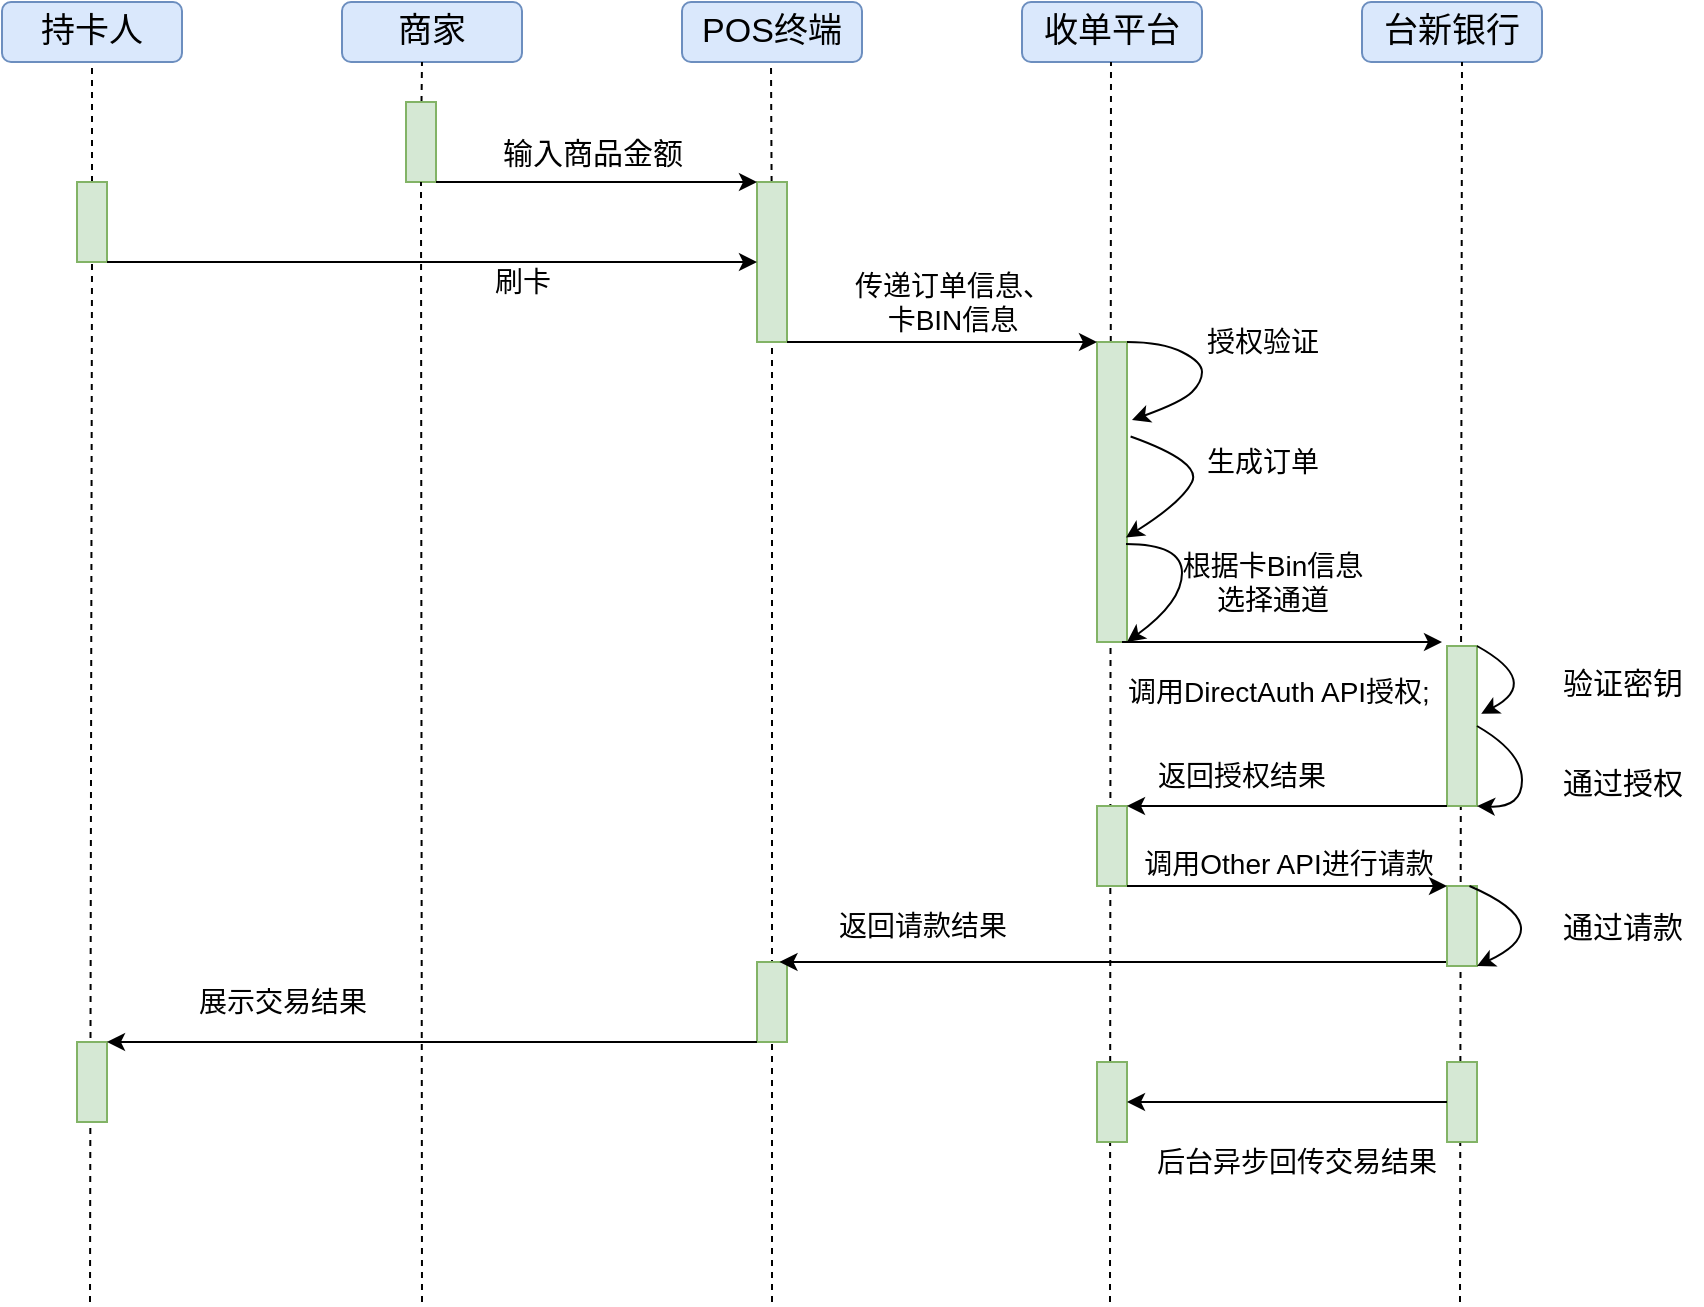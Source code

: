 <mxfile version="13.3.0" type="github">
  <diagram id="YyOWJD14Wb275RXxZn9Y" name="Page-1">
    <mxGraphModel dx="1038" dy="547" grid="1" gridSize="10" guides="1" tooltips="1" connect="1" arrows="1" fold="1" page="1" pageScale="1" pageWidth="827" pageHeight="1169" math="0" shadow="0">
      <root>
        <mxCell id="0" />
        <mxCell id="1" parent="0" />
        <mxCell id="_klwT8lkw9nOGXZvojrT-1" value="持卡人" style="rounded=1;whiteSpace=wrap;html=1;fillColor=#dae8fc;strokeColor=#6c8ebf;fontSize=17;" parent="1" vertex="1">
          <mxGeometry x="110" y="100" width="90" height="30" as="geometry" />
        </mxCell>
        <mxCell id="_klwT8lkw9nOGXZvojrT-2" value="商家" style="rounded=1;whiteSpace=wrap;html=1;fillColor=#dae8fc;strokeColor=#6c8ebf;fontSize=17;" parent="1" vertex="1">
          <mxGeometry x="280" y="100" width="90" height="30" as="geometry" />
        </mxCell>
        <mxCell id="_klwT8lkw9nOGXZvojrT-3" value="POS终端" style="rounded=1;whiteSpace=wrap;html=1;fillColor=#dae8fc;strokeColor=#6c8ebf;fontSize=17;" parent="1" vertex="1">
          <mxGeometry x="450" y="100" width="90" height="30" as="geometry" />
        </mxCell>
        <mxCell id="_klwT8lkw9nOGXZvojrT-4" value="收单平台" style="rounded=1;whiteSpace=wrap;html=1;fillColor=#dae8fc;strokeColor=#6c8ebf;fontSize=17;" parent="1" vertex="1">
          <mxGeometry x="620" y="100" width="90" height="30" as="geometry" />
        </mxCell>
        <mxCell id="_klwT8lkw9nOGXZvojrT-5" value="台新银行" style="rounded=1;whiteSpace=wrap;html=1;fillColor=#dae8fc;strokeColor=#6c8ebf;fontSize=17;" parent="1" vertex="1">
          <mxGeometry x="790" y="100" width="90" height="30" as="geometry" />
        </mxCell>
        <mxCell id="_klwT8lkw9nOGXZvojrT-6" value="" style="endArrow=none;dashed=1;html=1;fontSize=17;entryX=0.5;entryY=1;entryDx=0;entryDy=0;" parent="1" source="_klwT8lkw9nOGXZvojrT-14" target="_klwT8lkw9nOGXZvojrT-1" edge="1">
          <mxGeometry width="50" height="50" relative="1" as="geometry">
            <mxPoint x="155" y="630" as="sourcePoint" />
            <mxPoint x="180" y="170" as="targetPoint" />
          </mxGeometry>
        </mxCell>
        <mxCell id="_klwT8lkw9nOGXZvojrT-7" value="" style="endArrow=none;dashed=1;html=1;fontSize=17;entryX=0.5;entryY=1;entryDx=0;entryDy=0;" parent="1" source="_klwT8lkw9nOGXZvojrT-12" edge="1">
          <mxGeometry width="50" height="50" relative="1" as="geometry">
            <mxPoint x="320" y="630" as="sourcePoint" />
            <mxPoint x="320" y="130" as="targetPoint" />
          </mxGeometry>
        </mxCell>
        <mxCell id="_klwT8lkw9nOGXZvojrT-8" value="" style="endArrow=none;dashed=1;html=1;fontSize=17;entryX=0.5;entryY=1;entryDx=0;entryDy=0;" parent="1" source="_klwT8lkw9nOGXZvojrT-18" edge="1">
          <mxGeometry width="50" height="50" relative="1" as="geometry">
            <mxPoint x="494.5" y="630" as="sourcePoint" />
            <mxPoint x="494.5" y="130" as="targetPoint" />
          </mxGeometry>
        </mxCell>
        <mxCell id="_klwT8lkw9nOGXZvojrT-9" value="" style="endArrow=none;dashed=1;html=1;fontSize=17;entryX=0.5;entryY=1;entryDx=0;entryDy=0;" parent="1" edge="1">
          <mxGeometry width="50" height="50" relative="1" as="geometry">
            <mxPoint x="664" y="750" as="sourcePoint" />
            <mxPoint x="664.5" y="130" as="targetPoint" />
          </mxGeometry>
        </mxCell>
        <mxCell id="_klwT8lkw9nOGXZvojrT-10" value="" style="endArrow=none;dashed=1;html=1;fontSize=17;entryX=0.5;entryY=1;entryDx=0;entryDy=0;" parent="1" edge="1">
          <mxGeometry width="50" height="50" relative="1" as="geometry">
            <mxPoint x="839" y="750" as="sourcePoint" />
            <mxPoint x="840" y="130" as="targetPoint" />
          </mxGeometry>
        </mxCell>
        <mxCell id="_klwT8lkw9nOGXZvojrT-12" value="" style="rounded=0;whiteSpace=wrap;html=1;fontSize=17;fillColor=#d5e8d4;strokeColor=#82b366;" parent="1" vertex="1">
          <mxGeometry x="312" y="150" width="15" height="40" as="geometry" />
        </mxCell>
        <mxCell id="_klwT8lkw9nOGXZvojrT-13" value="" style="endArrow=none;dashed=1;html=1;fontSize=17;entryX=0.5;entryY=1;entryDx=0;entryDy=0;" parent="1" target="_klwT8lkw9nOGXZvojrT-12" edge="1">
          <mxGeometry width="50" height="50" relative="1" as="geometry">
            <mxPoint x="320" y="750" as="sourcePoint" />
            <mxPoint x="320" y="130" as="targetPoint" />
          </mxGeometry>
        </mxCell>
        <mxCell id="_klwT8lkw9nOGXZvojrT-14" value="" style="rounded=0;whiteSpace=wrap;html=1;fontSize=17;fillColor=#d5e8d4;strokeColor=#82b366;" parent="1" vertex="1">
          <mxGeometry x="147.5" y="190" width="15" height="40" as="geometry" />
        </mxCell>
        <mxCell id="_klwT8lkw9nOGXZvojrT-15" value="" style="endArrow=none;dashed=1;html=1;fontSize=17;entryX=0.5;entryY=1;entryDx=0;entryDy=0;" parent="1" target="_klwT8lkw9nOGXZvojrT-14" edge="1">
          <mxGeometry width="50" height="50" relative="1" as="geometry">
            <mxPoint x="154" y="750" as="sourcePoint" />
            <mxPoint x="155" y="130" as="targetPoint" />
          </mxGeometry>
        </mxCell>
        <mxCell id="_klwT8lkw9nOGXZvojrT-18" value="" style="rounded=0;whiteSpace=wrap;html=1;fontSize=17;fillColor=#d5e8d4;strokeColor=#82b366;" parent="1" vertex="1">
          <mxGeometry x="487.5" y="190" width="15" height="80" as="geometry" />
        </mxCell>
        <mxCell id="_klwT8lkw9nOGXZvojrT-19" value="" style="endArrow=none;dashed=1;html=1;fontSize=17;entryX=0.5;entryY=1;entryDx=0;entryDy=0;" parent="1" target="_klwT8lkw9nOGXZvojrT-18" edge="1">
          <mxGeometry width="50" height="50" relative="1" as="geometry">
            <mxPoint x="495" y="750" as="sourcePoint" />
            <mxPoint x="494.5" y="130" as="targetPoint" />
          </mxGeometry>
        </mxCell>
        <mxCell id="_klwT8lkw9nOGXZvojrT-21" value="刷卡" style="text;html=1;align=center;verticalAlign=middle;resizable=0;points=[];autosize=1;fontSize=14;" parent="1" vertex="1">
          <mxGeometry x="350" y="230" width="40" height="20" as="geometry" />
        </mxCell>
        <mxCell id="_klwT8lkw9nOGXZvojrT-22" value="" style="rounded=0;whiteSpace=wrap;html=1;fontSize=17;fillColor=#d5e8d4;strokeColor=#82b366;" parent="1" vertex="1">
          <mxGeometry x="657.5" y="270" width="15" height="150" as="geometry" />
        </mxCell>
        <mxCell id="_klwT8lkw9nOGXZvojrT-24" value="" style="endArrow=classic;html=1;fontSize=15;exitX=1;exitY=1;exitDx=0;exitDy=0;entryX=0;entryY=0;entryDx=0;entryDy=0;" parent="1" source="_klwT8lkw9nOGXZvojrT-18" target="_klwT8lkw9nOGXZvojrT-22" edge="1">
          <mxGeometry width="50" height="50" relative="1" as="geometry">
            <mxPoint x="520" y="330" as="sourcePoint" />
            <mxPoint x="570" y="280" as="targetPoint" />
          </mxGeometry>
        </mxCell>
        <mxCell id="_klwT8lkw9nOGXZvojrT-25" value="&lt;div style=&quot;font-size: 14px&quot;&gt;传递订单信息、&lt;/div&gt;&lt;div style=&quot;font-size: 14px&quot;&gt;卡BIN信息&lt;/div&gt;" style="text;html=1;align=center;verticalAlign=middle;resizable=0;points=[];autosize=1;fontSize=14;" parent="1" vertex="1">
          <mxGeometry x="530" y="230" width="110" height="40" as="geometry" />
        </mxCell>
        <mxCell id="_klwT8lkw9nOGXZvojrT-26" value="" style="curved=1;endArrow=classic;html=1;fontSize=15;exitX=1;exitY=0;exitDx=0;exitDy=0;" parent="1" source="_klwT8lkw9nOGXZvojrT-22" edge="1">
          <mxGeometry width="50" height="50" relative="1" as="geometry">
            <mxPoint x="630" y="390" as="sourcePoint" />
            <mxPoint x="675" y="309" as="targetPoint" />
            <Array as="points">
              <mxPoint x="690" y="270" />
              <mxPoint x="710" y="280" />
              <mxPoint x="710" y="290" />
              <mxPoint x="700" y="300" />
            </Array>
          </mxGeometry>
        </mxCell>
        <mxCell id="_klwT8lkw9nOGXZvojrT-27" value="授权验证" style="text;html=1;align=center;verticalAlign=middle;resizable=0;points=[];autosize=1;fontSize=14;" parent="1" vertex="1">
          <mxGeometry x="705" y="260" width="70" height="20" as="geometry" />
        </mxCell>
        <mxCell id="_klwT8lkw9nOGXZvojrT-28" value="" style="curved=1;endArrow=classic;html=1;fontSize=15;exitX=1.12;exitY=0.315;exitDx=0;exitDy=0;entryX=0.963;entryY=0.652;entryDx=0;entryDy=0;entryPerimeter=0;exitPerimeter=0;" parent="1" source="_klwT8lkw9nOGXZvojrT-22" target="_klwT8lkw9nOGXZvojrT-22" edge="1">
          <mxGeometry width="50" height="50" relative="1" as="geometry">
            <mxPoint x="672.5" y="270" as="sourcePoint" />
            <mxPoint x="675.005" y="308.97" as="targetPoint" />
            <Array as="points">
              <mxPoint x="710" y="330" />
              <mxPoint x="700" y="350" />
            </Array>
          </mxGeometry>
        </mxCell>
        <mxCell id="_klwT8lkw9nOGXZvojrT-29" value="生成订单" style="text;html=1;align=center;verticalAlign=middle;resizable=0;points=[];autosize=1;fontSize=14;" parent="1" vertex="1">
          <mxGeometry x="705" y="320" width="70" height="20" as="geometry" />
        </mxCell>
        <mxCell id="_klwT8lkw9nOGXZvojrT-30" value="" style="rounded=0;whiteSpace=wrap;html=1;fontSize=17;fillColor=#d5e8d4;strokeColor=#82b366;" parent="1" vertex="1">
          <mxGeometry x="832.5" y="422" width="15" height="80" as="geometry" />
        </mxCell>
        <mxCell id="_klwT8lkw9nOGXZvojrT-32" value="" style="endArrow=classic;html=1;fontSize=15;" parent="1" edge="1">
          <mxGeometry width="50" height="50" relative="1" as="geometry">
            <mxPoint x="670" y="420" as="sourcePoint" />
            <mxPoint x="830" y="420" as="targetPoint" />
          </mxGeometry>
        </mxCell>
        <mxCell id="_klwT8lkw9nOGXZvojrT-33" value="&lt;div&gt;&lt;br&gt;&lt;/div&gt;&lt;div&gt;调用Other API进行请款&lt;br&gt;&lt;/div&gt;" style="text;html=1;align=center;verticalAlign=middle;resizable=0;points=[];autosize=1;fontSize=14;" parent="1" vertex="1">
          <mxGeometry x="672.5" y="502" width="160" height="40" as="geometry" />
        </mxCell>
        <mxCell id="_klwT8lkw9nOGXZvojrT-34" value="" style="curved=1;endArrow=classic;html=1;fontSize=15;exitX=1;exitY=0;exitDx=0;exitDy=0;entryX=1.139;entryY=0.424;entryDx=0;entryDy=0;entryPerimeter=0;" parent="1" source="_klwT8lkw9nOGXZvojrT-30" target="_klwT8lkw9nOGXZvojrT-30" edge="1">
          <mxGeometry width="50" height="50" relative="1" as="geometry">
            <mxPoint x="672.5" y="375" as="sourcePoint" />
            <mxPoint x="672.5" y="420" as="targetPoint" />
            <Array as="points">
              <mxPoint x="880" y="440" />
            </Array>
          </mxGeometry>
        </mxCell>
        <mxCell id="_klwT8lkw9nOGXZvojrT-35" value="验证密钥" style="text;html=1;align=center;verticalAlign=middle;resizable=0;points=[];autosize=1;fontSize=15;" parent="1" vertex="1">
          <mxGeometry x="880" y="430" width="80" height="20" as="geometry" />
        </mxCell>
        <mxCell id="_klwT8lkw9nOGXZvojrT-50" value="" style="rounded=0;whiteSpace=wrap;html=1;fontSize=17;fillColor=#d5e8d4;strokeColor=#82b366;" parent="1" vertex="1">
          <mxGeometry x="487.5" y="580" width="15" height="40" as="geometry" />
        </mxCell>
        <mxCell id="_klwT8lkw9nOGXZvojrT-54" value="" style="endArrow=classic;html=1;fontSize=15;exitX=0;exitY=1;exitDx=0;exitDy=0;entryX=0.75;entryY=0;entryDx=0;entryDy=0;" parent="1" target="_klwT8lkw9nOGXZvojrT-50" edge="1">
          <mxGeometry width="50" height="50" relative="1" as="geometry">
            <mxPoint x="832.5" y="580.0" as="sourcePoint" />
            <mxPoint x="600" y="660" as="targetPoint" />
          </mxGeometry>
        </mxCell>
        <mxCell id="_klwT8lkw9nOGXZvojrT-57" value="" style="rounded=0;whiteSpace=wrap;html=1;fontSize=17;fillColor=#d5e8d4;strokeColor=#82b366;" parent="1" vertex="1">
          <mxGeometry x="147.5" y="620" width="15" height="40" as="geometry" />
        </mxCell>
        <mxCell id="_klwT8lkw9nOGXZvojrT-59" value="" style="endArrow=classic;html=1;fontSize=14;exitX=0;exitY=1;exitDx=0;exitDy=0;entryX=1;entryY=0;entryDx=0;entryDy=0;" parent="1" source="_klwT8lkw9nOGXZvojrT-50" target="_klwT8lkw9nOGXZvojrT-57" edge="1">
          <mxGeometry width="50" height="50" relative="1" as="geometry">
            <mxPoint x="370" y="670" as="sourcePoint" />
            <mxPoint x="420" y="620" as="targetPoint" />
          </mxGeometry>
        </mxCell>
        <mxCell id="_klwT8lkw9nOGXZvojrT-60" value="展示交易结果" style="text;html=1;align=center;verticalAlign=middle;resizable=0;points=[];autosize=1;fontSize=14;" parent="1" vertex="1">
          <mxGeometry x="200" y="590" width="100" height="20" as="geometry" />
        </mxCell>
        <mxCell id="_klwT8lkw9nOGXZvojrT-67" value="" style="endArrow=classic;html=1;fontSize=14;exitX=1;exitY=1;exitDx=0;exitDy=0;entryX=0;entryY=0;entryDx=0;entryDy=0;" parent="1" source="_klwT8lkw9nOGXZvojrT-12" target="_klwT8lkw9nOGXZvojrT-18" edge="1">
          <mxGeometry width="50" height="50" relative="1" as="geometry">
            <mxPoint x="210" y="310" as="sourcePoint" />
            <mxPoint x="260" y="260" as="targetPoint" />
          </mxGeometry>
        </mxCell>
        <mxCell id="_klwT8lkw9nOGXZvojrT-68" value="" style="endArrow=classic;html=1;fontSize=14;exitX=1;exitY=1;exitDx=0;exitDy=0;entryX=0;entryY=0.5;entryDx=0;entryDy=0;" parent="1" source="_klwT8lkw9nOGXZvojrT-14" target="_klwT8lkw9nOGXZvojrT-18" edge="1">
          <mxGeometry width="50" height="50" relative="1" as="geometry">
            <mxPoint x="270" y="300" as="sourcePoint" />
            <mxPoint x="320" y="250" as="targetPoint" />
          </mxGeometry>
        </mxCell>
        <mxCell id="_klwT8lkw9nOGXZvojrT-69" value="输入商品金额" style="text;html=1;align=center;verticalAlign=middle;resizable=0;points=[];autosize=1;fontSize=15;" parent="1" vertex="1">
          <mxGeometry x="350" y="165" width="110" height="20" as="geometry" />
        </mxCell>
        <mxCell id="_klwT8lkw9nOGXZvojrT-70" value="" style="curved=1;endArrow=classic;html=1;fontSize=15;exitX=1;exitY=0.5;exitDx=0;exitDy=0;entryX=1;entryY=1;entryDx=0;entryDy=0;" parent="1" source="_klwT8lkw9nOGXZvojrT-30" target="_klwT8lkw9nOGXZvojrT-30" edge="1">
          <mxGeometry width="50" height="50" relative="1" as="geometry">
            <mxPoint x="847.5" y="420" as="sourcePoint" />
            <mxPoint x="849.585" y="466.64" as="targetPoint" />
            <Array as="points">
              <mxPoint x="870" y="475" />
              <mxPoint x="870" y="503" />
            </Array>
          </mxGeometry>
        </mxCell>
        <mxCell id="_klwT8lkw9nOGXZvojrT-71" value="通过授权" style="text;html=1;align=center;verticalAlign=middle;resizable=0;points=[];autosize=1;fontSize=15;" parent="1" vertex="1">
          <mxGeometry x="880" y="480" width="80" height="20" as="geometry" />
        </mxCell>
        <mxCell id="_klwT8lkw9nOGXZvojrT-74" value="" style="rounded=0;whiteSpace=wrap;html=1;fontSize=17;fillColor=#d5e8d4;strokeColor=#82b366;" parent="1" vertex="1">
          <mxGeometry x="832.5" y="630" width="15" height="40" as="geometry" />
        </mxCell>
        <mxCell id="_klwT8lkw9nOGXZvojrT-76" value="" style="rounded=0;whiteSpace=wrap;html=1;fontSize=17;fillColor=#d5e8d4;strokeColor=#82b366;" parent="1" vertex="1">
          <mxGeometry x="657.5" y="630" width="15" height="40" as="geometry" />
        </mxCell>
        <mxCell id="_klwT8lkw9nOGXZvojrT-77" value="后台异步回传交易结果" style="text;html=1;align=center;verticalAlign=middle;resizable=0;points=[];autosize=1;fontSize=14;" parent="1" vertex="1">
          <mxGeometry x="677" y="670" width="160" height="20" as="geometry" />
        </mxCell>
        <mxCell id="_klwT8lkw9nOGXZvojrT-79" value="&lt;div&gt;根据卡Bin信息&lt;/div&gt;&lt;div&gt;选择通道&lt;/div&gt;" style="text;html=1;align=center;verticalAlign=middle;resizable=0;points=[];autosize=1;fontSize=14;" parent="1" vertex="1">
          <mxGeometry x="690" y="370" width="110" height="40" as="geometry" />
        </mxCell>
        <mxCell id="_klwT8lkw9nOGXZvojrT-80" value="" style="curved=1;endArrow=classic;html=1;fontSize=15;entryX=1;entryY=1;entryDx=0;entryDy=0;" parent="1" target="_klwT8lkw9nOGXZvojrT-22" edge="1">
          <mxGeometry width="50" height="50" relative="1" as="geometry">
            <mxPoint x="672" y="371" as="sourcePoint" />
            <mxPoint x="671.945" y="367.8" as="targetPoint" />
            <Array as="points">
              <mxPoint x="700" y="371" />
              <mxPoint x="700" y="400" />
            </Array>
          </mxGeometry>
        </mxCell>
        <mxCell id="sgQUWFWB5d-Ot5_FE12--8" value="通过请款" style="text;html=1;align=center;verticalAlign=middle;resizable=0;points=[];autosize=1;fontSize=15;" parent="1" vertex="1">
          <mxGeometry x="880" y="552" width="80" height="20" as="geometry" />
        </mxCell>
        <mxCell id="3ycuTXc6d3hMl0MZqzQu-1" value="" style="rounded=0;whiteSpace=wrap;html=1;fontSize=17;fillColor=#d5e8d4;strokeColor=#82b366;" vertex="1" parent="1">
          <mxGeometry x="657.5" y="502" width="15" height="40" as="geometry" />
        </mxCell>
        <mxCell id="3ycuTXc6d3hMl0MZqzQu-6" value="&lt;font style=&quot;font-size: 14px&quot;&gt;调用DirectAuth API授权;&lt;/font&gt;" style="text;whiteSpace=wrap;html=1;" vertex="1" parent="1">
          <mxGeometry x="670.5" y="430" width="162" height="30" as="geometry" />
        </mxCell>
        <mxCell id="3ycuTXc6d3hMl0MZqzQu-7" value="" style="endArrow=classic;html=1;exitX=0;exitY=1;exitDx=0;exitDy=0;entryX=1;entryY=0;entryDx=0;entryDy=0;" edge="1" parent="1" source="_klwT8lkw9nOGXZvojrT-30" target="3ycuTXc6d3hMl0MZqzQu-1">
          <mxGeometry width="50" height="50" relative="1" as="geometry">
            <mxPoint x="650" y="560" as="sourcePoint" />
            <mxPoint x="690" y="510" as="targetPoint" />
          </mxGeometry>
        </mxCell>
        <mxCell id="3ycuTXc6d3hMl0MZqzQu-8" value="&lt;font style=&quot;font-size: 14px&quot;&gt;返回授权结果&lt;/font&gt;" style="text;whiteSpace=wrap;html=1;" vertex="1" parent="1">
          <mxGeometry x="685.5" y="472" width="162" height="30" as="geometry" />
        </mxCell>
        <mxCell id="3ycuTXc6d3hMl0MZqzQu-9" value="" style="rounded=0;whiteSpace=wrap;html=1;fontSize=17;fillColor=#d5e8d4;strokeColor=#82b366;" vertex="1" parent="1">
          <mxGeometry x="832.5" y="542" width="15" height="40" as="geometry" />
        </mxCell>
        <mxCell id="3ycuTXc6d3hMl0MZqzQu-10" value="" style="endArrow=classic;html=1;entryX=0;entryY=0;entryDx=0;entryDy=0;exitX=1;exitY=1;exitDx=0;exitDy=0;" edge="1" parent="1" source="3ycuTXc6d3hMl0MZqzQu-1" target="3ycuTXc6d3hMl0MZqzQu-9">
          <mxGeometry width="50" height="50" relative="1" as="geometry">
            <mxPoint x="669" y="542" as="sourcePoint" />
            <mxPoint x="540" y="710" as="targetPoint" />
          </mxGeometry>
        </mxCell>
        <mxCell id="3ycuTXc6d3hMl0MZqzQu-12" value="" style="curved=1;endArrow=classic;html=1;fontSize=15;exitX=0.75;exitY=0;exitDx=0;exitDy=0;entryX=1;entryY=1;entryDx=0;entryDy=0;" edge="1" parent="1" source="3ycuTXc6d3hMl0MZqzQu-9" target="3ycuTXc6d3hMl0MZqzQu-9">
          <mxGeometry width="50" height="50" relative="1" as="geometry">
            <mxPoint x="847.5" y="462" as="sourcePoint" />
            <mxPoint x="847.5" y="502" as="targetPoint" />
            <Array as="points">
              <mxPoint x="890" y="562" />
            </Array>
          </mxGeometry>
        </mxCell>
        <mxCell id="3ycuTXc6d3hMl0MZqzQu-15" value="返回请款结果" style="text;html=1;align=center;verticalAlign=middle;resizable=0;points=[];autosize=1;fontSize=14;" vertex="1" parent="1">
          <mxGeometry x="520" y="552" width="100" height="20" as="geometry" />
        </mxCell>
        <mxCell id="3ycuTXc6d3hMl0MZqzQu-16" value="" style="endArrow=classic;html=1;exitX=0;exitY=0.5;exitDx=0;exitDy=0;entryX=1;entryY=0.5;entryDx=0;entryDy=0;" edge="1" parent="1" source="_klwT8lkw9nOGXZvojrT-74" target="_klwT8lkw9nOGXZvojrT-76">
          <mxGeometry width="50" height="50" relative="1" as="geometry">
            <mxPoint x="690" y="680" as="sourcePoint" />
            <mxPoint x="740" y="630" as="targetPoint" />
          </mxGeometry>
        </mxCell>
      </root>
    </mxGraphModel>
  </diagram>
</mxfile>
